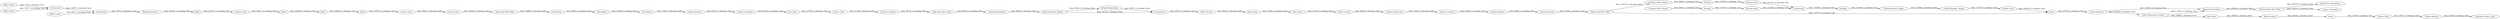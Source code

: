 digraph {
	"-2693559568032299086_904" [label=Sorter]
	"-2088354110885227001_52" [label="Column Rename _Regex_"]
	"1539488487112607672_486" [label="Column Filter"]
	"6545310840664390793_870" [label="Table Creator"]
	"-2693559568032299086_897" [label="Linear Correlation"]
	"-620446977395914870_36" [label="Column Combiner"]
	"-2693559568032299086_901" [label="Row Filter"]
	"-2088354110885227001_46" [label="Constant Value Column"]
	"-620446977395914870_132" [label="String to Date_Time"]
	"-2693559568032299086_905" [label="Column Filter"]
	"-2693559568032299086_894" [label="Regression Predictor"]
	"-620446977395914870_138" [label="String Manipulation"]
	"-2693559568032299086_908" [label="Webpage Retriever"]
	"1539488487112607672_492" [label=XPath]
	"-620446977395914870_119" [label="Rule Engine"]
	"-2693559568032299086_879" [label="Interactive Table _local_"]
	"6545310840664390793_893" [label=Concatenate]
	"-2088354110885227001_49" [label="Missing Value"]
	"-2693559568032299086_909" [label=Joiner]
	"-620446977395914870_130" [label="Column Filter"]
	"-2088354110885227001_53" [label="Column Rename _Regex_"]
	"1539488487112607672_491" [label=XPath]
	"-620446977395914870_118" [label="Rule Engine"]
	"-620446977395914870_124" [label="Cell Splitter"]
	"-620446977395914870_127" [label="String To Number"]
	"-620446977395914870_126" [label="Column Rename"]
	"-620446977395914870_135" [label="String Manipulation"]
	"-2693559568032299086_900" [label="Math Formula"]
	"6545310840664390793_892" [label="Table Creator"]
	"-2693559568032299086_903" [label="Nominal Value Row Filter"]
	"-2693559568032299086_906" [label="Column Rename"]
	"1539488487112607672_493" [label=XPath]
	"-620446977395914870_134" [label="Column Resorter"]
	"-620446977395914870_139" [label=Concatenate]
	"-620446977395914870_137" [label="Rule_based Row Splitter"]
	"-620446977395914870_133" [label="String Replacer"]
	"-2693559568032299086_876" [label="Column Filter"]
	"-620446977395914870_129" [label="Cell Splitter"]
	"-620446977395914870_136" [label="Rule_based Row Filter"]
	"-620446977395914870_117" [label="Math Formula"]
	"-2088354110885227001_45" [label=Pivoting]
	"1539488487112607672_494" [label="Column Filter"]
	"-620446977395914870_885" [label="Rule_based Row Filter"]
	"-2088354110885227001_50" [label="Missing Value"]
	"1539488487112607672_497" [label=XPath]
	"-2088354110885227001_47" [label=Concatenate]
	"-2088354110885227001_54" [label="Double To Int"]
	"-2693559568032299086_898" [label="Scatter Plot _JFreeChart_"]
	"-2693559568032299086_878" [label="Linear Regression Learner"]
	"-2693559568032299086_895" [label="Column Resorter"]
	"-620446977395914870_128" [label="Row Filter"]
	"-2693559568032299086_885" [label="Rule_based Row Filter"]
	"6545310840664390793_868" [label="Table Creator"]
	"-2088354110885227001_8" [label="Constant Value Column"]
	"-2088354110885227001_48" [label=GroupBy]
	"6545310840664390793_894" [label=Concatenate]
	"-2088354110885227001_44" [label=Pivoting]
	"-620446977395914870_131" [label="String To Number"]
	"-620446977395914870_121" [label="Math Formula"]
	"-620446977395914870_125" [label="Cell Splitter"]
	"6545310840664390793_892" -> "6545310840664390793_893" [label="data: 10177; is_blocking: True"]
	"-620446977395914870_137" -> "-620446977395914870_138" [label="data: 26062; is_blocking: False"]
	"-2088354110885227001_48" -> "-2088354110885227001_52" [label="data: 251484; is_blocking: True"]
	"-2693559568032299086_906" -> "-2693559568032299086_879" [label="data: 22504; is_blocking: False"]
	"-620446977395914870_136" -> "-620446977395914870_135" [label="data: 92578; is_blocking: False"]
	"-2693559568032299086_895" -> "-2693559568032299086_894" [label="data: 218503; is_blocking: False"]
	"-2088354110885227001_8" -> "-2088354110885227001_45" [label="data: 36433; is_blocking: False"]
	"1539488487112607672_492" -> "1539488487112607672_493" [label="data: 230943; is_blocking: False"]
	"-2693559568032299086_876" -> "-2693559568032299086_885" [label="data: 39359; is_blocking: False"]
	"1539488487112607672_497" -> "1539488487112607672_486" [label="data: 221237; is_blocking: False"]
	"-2088354110885227001_47" -> "-2088354110885227001_48" [label="data: 175300; is_blocking: False"]
	"-620446977395914870_118" -> "-620446977395914870_119" [label="data: 31963; is_blocking: False"]
	"-620446977395914870_124" -> "-620446977395914870_125" [label="data: 48583; is_blocking: False"]
	"1539488487112607672_486" -> "1539488487112607672_491" [label="data: 39357; is_blocking: False"]
	"-620446977395914870_885" -> "-2088354110885227001_8" [label="data: 110770; is_blocking: False"]
	"-2693559568032299086_903" -> "-2693559568032299086_897" [label="data: 325379; is_blocking: False"]
	"-2088354110885227001_53" -> "-2088354110885227001_54" [label="data: 173136; is_blocking: False"]
	"-620446977395914870_127" -> "-620446977395914870_128" [label="data: 67223; is_blocking: False"]
	"-2693559568032299086_894" -> "-2693559568032299086_903" [label="data: 226038; is_blocking: False"]
	"-2693559568032299086_895" -> "-2693559568032299086_878" [label="data: 218503; is_blocking: False"]
	"-620446977395914870_129" -> "-620446977395914870_126" [label="data: 57383; is_blocking: False"]
	"-620446977395914870_130" -> "-620446977395914870_131" [label="data: 31106; is_blocking: False"]
	"-2693559568032299086_878" -> "-2693559568032299086_894" [label="object: 10437; is_blocking: True"]
	"-2088354110885227001_44" -> "-2088354110885227001_49" [label="data: 173475; is_blocking: True"]
	"-620446977395914870_139" -> "-620446977395914870_117" [label="data: 25197; is_blocking: False"]
	"-2693559568032299086_909" -> "-2693559568032299086_895" [label="data: 337126; is_blocking: True"]
	"-2693559568032299086_905" -> "-2693559568032299086_906" [label="data: 22977; is_blocking: False"]
	"-620446977395914870_119" -> "-620446977395914870_121" [label="data: 33218; is_blocking: False"]
	"-2088354110885227001_46" -> "-2088354110885227001_44" [label="data: 36431; is_blocking: False"]
	"-620446977395914870_125" -> "-620446977395914870_129" [label="data: 53590; is_blocking: False"]
	"-2693559568032299086_900" -> "-2693559568032299086_904" [label="data: 29558; is_blocking: False"]
	"1539488487112607672_493" -> "1539488487112607672_494" [label="data: 235375; is_blocking: False"]
	"-2693559568032299086_885" -> "-620446977395914870_124" [label="data: 102985; is_blocking: False"]
	"-2693559568032299086_901" -> "-2693559568032299086_900" [label="data: 29636; is_blocking: False"]
	"-620446977395914870_131" -> "-620446977395914870_136" [label="data: 29176; is_blocking: False"]
	"-2088354110885227001_49" -> "-2088354110885227001_47" [label="data: 212482; is_blocking: True"]
	"-620446977395914870_138" -> "-620446977395914870_139" [label="data: 28472; is_blocking: False"]
	"-620446977395914870_36" -> "-620446977395914870_133" [label="data: 46342; is_blocking: False"]
	"1539488487112607672_494" -> "-2693559568032299086_876" [label="data: 39361; is_blocking: False"]
	"6545310840664390793_893" -> "6545310840664390793_894" [label="data: 11887; is_blocking: False"]
	"-620446977395914870_117" -> "-620446977395914870_118" [label="data: 30554; is_blocking: False"]
	"-620446977395914870_885" -> "-2693559568032299086_909" [label="data: 110770; is_blocking: False"]
	"-620446977395914870_121" -> "-620446977395914870_132" [label="data: 40380; is_blocking: False"]
	"-620446977395914870_128" -> "-620446977395914870_130" [label="data: 127003; is_blocking: False"]
	"-620446977395914870_134" -> "-620446977395914870_885" [label="data: 34104; is_blocking: False"]
	"6545310840664390793_868" -> "6545310840664390793_894" [label="data: 8287; is_blocking: True"]
	"-2088354110885227001_50" -> "-2088354110885227001_47" [label="data: 214116; is_blocking: True"]
	"-620446977395914870_132" -> "-620446977395914870_36" [label="data: 35705; is_blocking: False"]
	"-2693559568032299086_903" -> "-2693559568032299086_898" [label="data: 325379; is_blocking: False"]
	"-2088354110885227001_54" -> "-2693559568032299086_909" [label="data: 220929; is_blocking: False"]
	"1539488487112607672_491" -> "1539488487112607672_492" [label="data: 224092; is_blocking: False"]
	"-2693559568032299086_908" -> "1539488487112607672_497" [label="data: 364161; is_blocking: False"]
	"-620446977395914870_126" -> "-620446977395914870_127" [label="data: 52787; is_blocking: False"]
	"-620446977395914870_135" -> "-620446977395914870_137" [label="data: 28060; is_blocking: False"]
	"6545310840664390793_870" -> "6545310840664390793_893" [label="data: 7702; is_blocking: True"]
	"-2693559568032299086_878" -> "-2693559568032299086_901" [label="data: 29689; is_blocking: False"]
	"6545310840664390793_894" -> "-2693559568032299086_908" [label="data: 14573; is_blocking: False"]
	"-2088354110885227001_52" -> "-2088354110885227001_53" [label="data: 175060; is_blocking: False"]
	"-2693559568032299086_904" -> "-2693559568032299086_905" [label="data: 31340; is_blocking: True"]
	"-620446977395914870_133" -> "-620446977395914870_134" [label="data: 45984; is_blocking: False"]
	"-620446977395914870_137" -> "-620446977395914870_139" [label="data: 94154; is_blocking: False"]
	"-2088354110885227001_45" -> "-2088354110885227001_50" [label="data: 174349; is_blocking: True"]
	rankdir=LR
}
